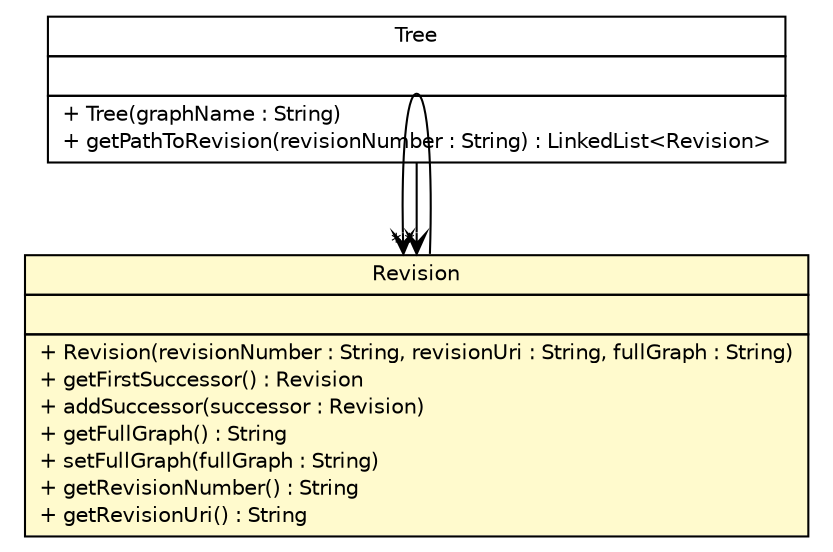 #!/usr/local/bin/dot
#
# Class diagram 
# Generated by UMLGraph version R5_6-24-gf6e263 (http://www.umlgraph.org/)
#

digraph G {
	edge [fontname="Helvetica",fontsize=10,labelfontname="Helvetica",labelfontsize=10];
	node [fontname="Helvetica",fontsize=10,shape=plaintext];
	nodesep=0.25;
	ranksep=0.5;
	// de.tud.plt.r43ples.revisionTree.Revision
	c1432 [label=<<table title="de.tud.plt.r43ples.revisionTree.Revision" border="0" cellborder="1" cellspacing="0" cellpadding="2" port="p" bgcolor="lemonChiffon" href="./Revision.html">
		<tr><td><table border="0" cellspacing="0" cellpadding="1">
<tr><td align="center" balign="center"> Revision </td></tr>
		</table></td></tr>
		<tr><td><table border="0" cellspacing="0" cellpadding="1">
<tr><td align="left" balign="left">  </td></tr>
		</table></td></tr>
		<tr><td><table border="0" cellspacing="0" cellpadding="1">
<tr><td align="left" balign="left"> + Revision(revisionNumber : String, revisionUri : String, fullGraph : String) </td></tr>
<tr><td align="left" balign="left"> + getFirstSuccessor() : Revision </td></tr>
<tr><td align="left" balign="left"> + addSuccessor(successor : Revision) </td></tr>
<tr><td align="left" balign="left"> + getFullGraph() : String </td></tr>
<tr><td align="left" balign="left"> + setFullGraph(fullGraph : String) </td></tr>
<tr><td align="left" balign="left"> + getRevisionNumber() : String </td></tr>
<tr><td align="left" balign="left"> + getRevisionUri() : String </td></tr>
		</table></td></tr>
		</table>>, URL="./Revision.html", fontname="Helvetica", fontcolor="black", fontsize=10.0];
	// de.tud.plt.r43ples.revisionTree.Tree
	c1435 [label=<<table title="de.tud.plt.r43ples.revisionTree.Tree" border="0" cellborder="1" cellspacing="0" cellpadding="2" port="p" href="./Tree.html">
		<tr><td><table border="0" cellspacing="0" cellpadding="1">
<tr><td align="center" balign="center"> Tree </td></tr>
		</table></td></tr>
		<tr><td><table border="0" cellspacing="0" cellpadding="1">
<tr><td align="left" balign="left">  </td></tr>
		</table></td></tr>
		<tr><td><table border="0" cellspacing="0" cellpadding="1">
<tr><td align="left" balign="left"> + Tree(graphName : String) </td></tr>
<tr><td align="left" balign="left"> + getPathToRevision(revisionNumber : String) : LinkedList&lt;Revision&gt; </td></tr>
		</table></td></tr>
		</table>>, URL="./Tree.html", fontname="Helvetica", fontcolor="black", fontsize=10.0];
	// de.tud.plt.r43ples.revisionTree.Revision NAVASSOC de.tud.plt.r43ples.revisionTree.Revision
	c1432:p -> c1432:p [taillabel="", label="", headlabel="*", fontname="Helvetica", fontcolor="black", fontsize=10.0, color="black", arrowhead=open];
	// de.tud.plt.r43ples.revisionTree.Tree NAVASSOC de.tud.plt.r43ples.revisionTree.Revision
	c1435:p -> c1432:p [taillabel="", label="", headlabel="*", fontname="Helvetica", fontcolor="black", fontsize=10.0, color="black", arrowhead=open];
}

